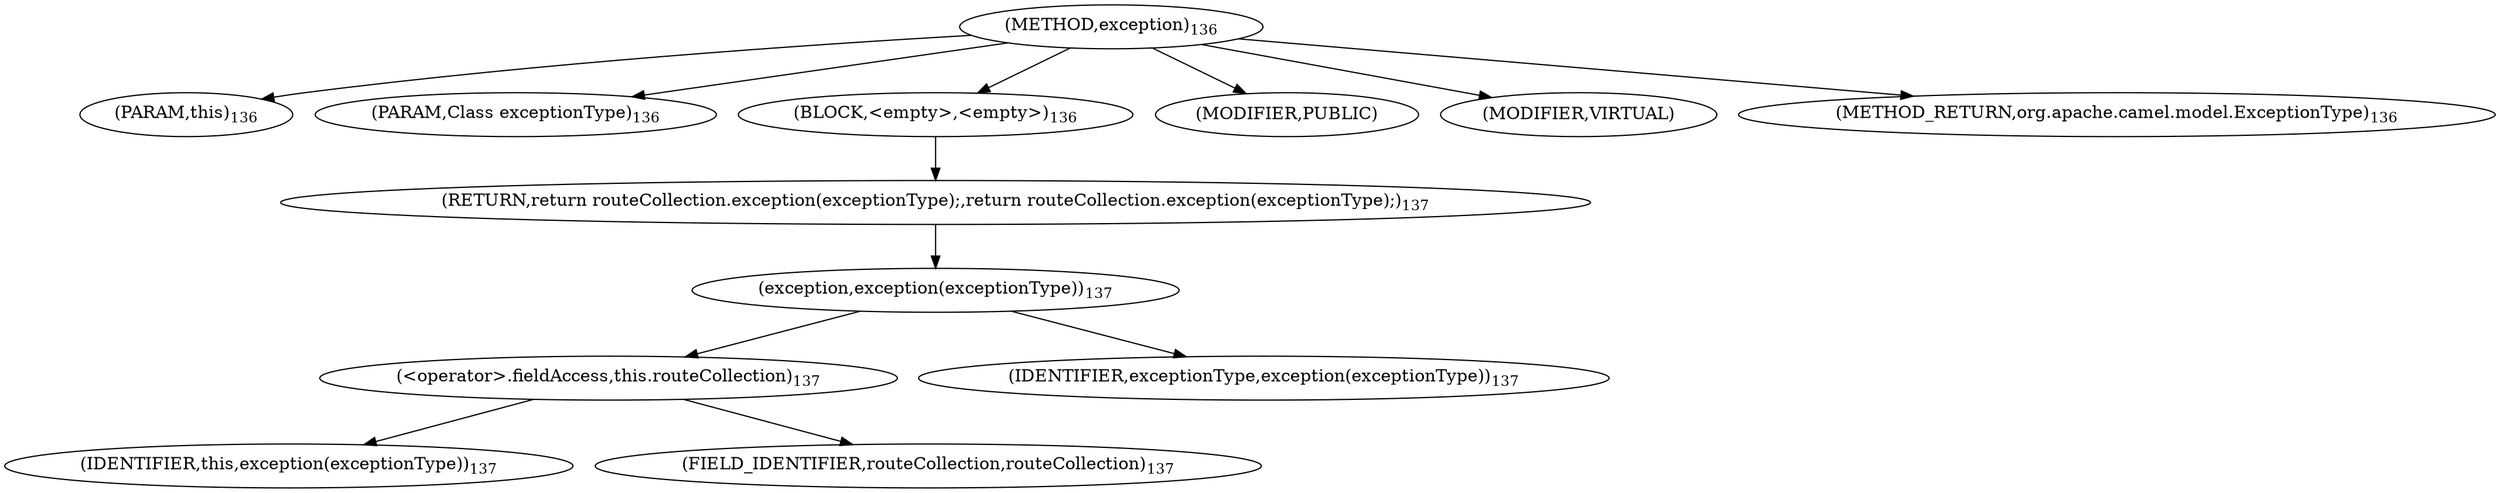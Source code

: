 digraph "exception" {  
"219" [label = <(METHOD,exception)<SUB>136</SUB>> ]
"220" [label = <(PARAM,this)<SUB>136</SUB>> ]
"221" [label = <(PARAM,Class exceptionType)<SUB>136</SUB>> ]
"222" [label = <(BLOCK,&lt;empty&gt;,&lt;empty&gt;)<SUB>136</SUB>> ]
"223" [label = <(RETURN,return routeCollection.exception(exceptionType);,return routeCollection.exception(exceptionType);)<SUB>137</SUB>> ]
"224" [label = <(exception,exception(exceptionType))<SUB>137</SUB>> ]
"225" [label = <(&lt;operator&gt;.fieldAccess,this.routeCollection)<SUB>137</SUB>> ]
"226" [label = <(IDENTIFIER,this,exception(exceptionType))<SUB>137</SUB>> ]
"227" [label = <(FIELD_IDENTIFIER,routeCollection,routeCollection)<SUB>137</SUB>> ]
"228" [label = <(IDENTIFIER,exceptionType,exception(exceptionType))<SUB>137</SUB>> ]
"229" [label = <(MODIFIER,PUBLIC)> ]
"230" [label = <(MODIFIER,VIRTUAL)> ]
"231" [label = <(METHOD_RETURN,org.apache.camel.model.ExceptionType)<SUB>136</SUB>> ]
  "219" -> "220" 
  "219" -> "221" 
  "219" -> "222" 
  "219" -> "229" 
  "219" -> "230" 
  "219" -> "231" 
  "222" -> "223" 
  "223" -> "224" 
  "224" -> "225" 
  "224" -> "228" 
  "225" -> "226" 
  "225" -> "227" 
}
